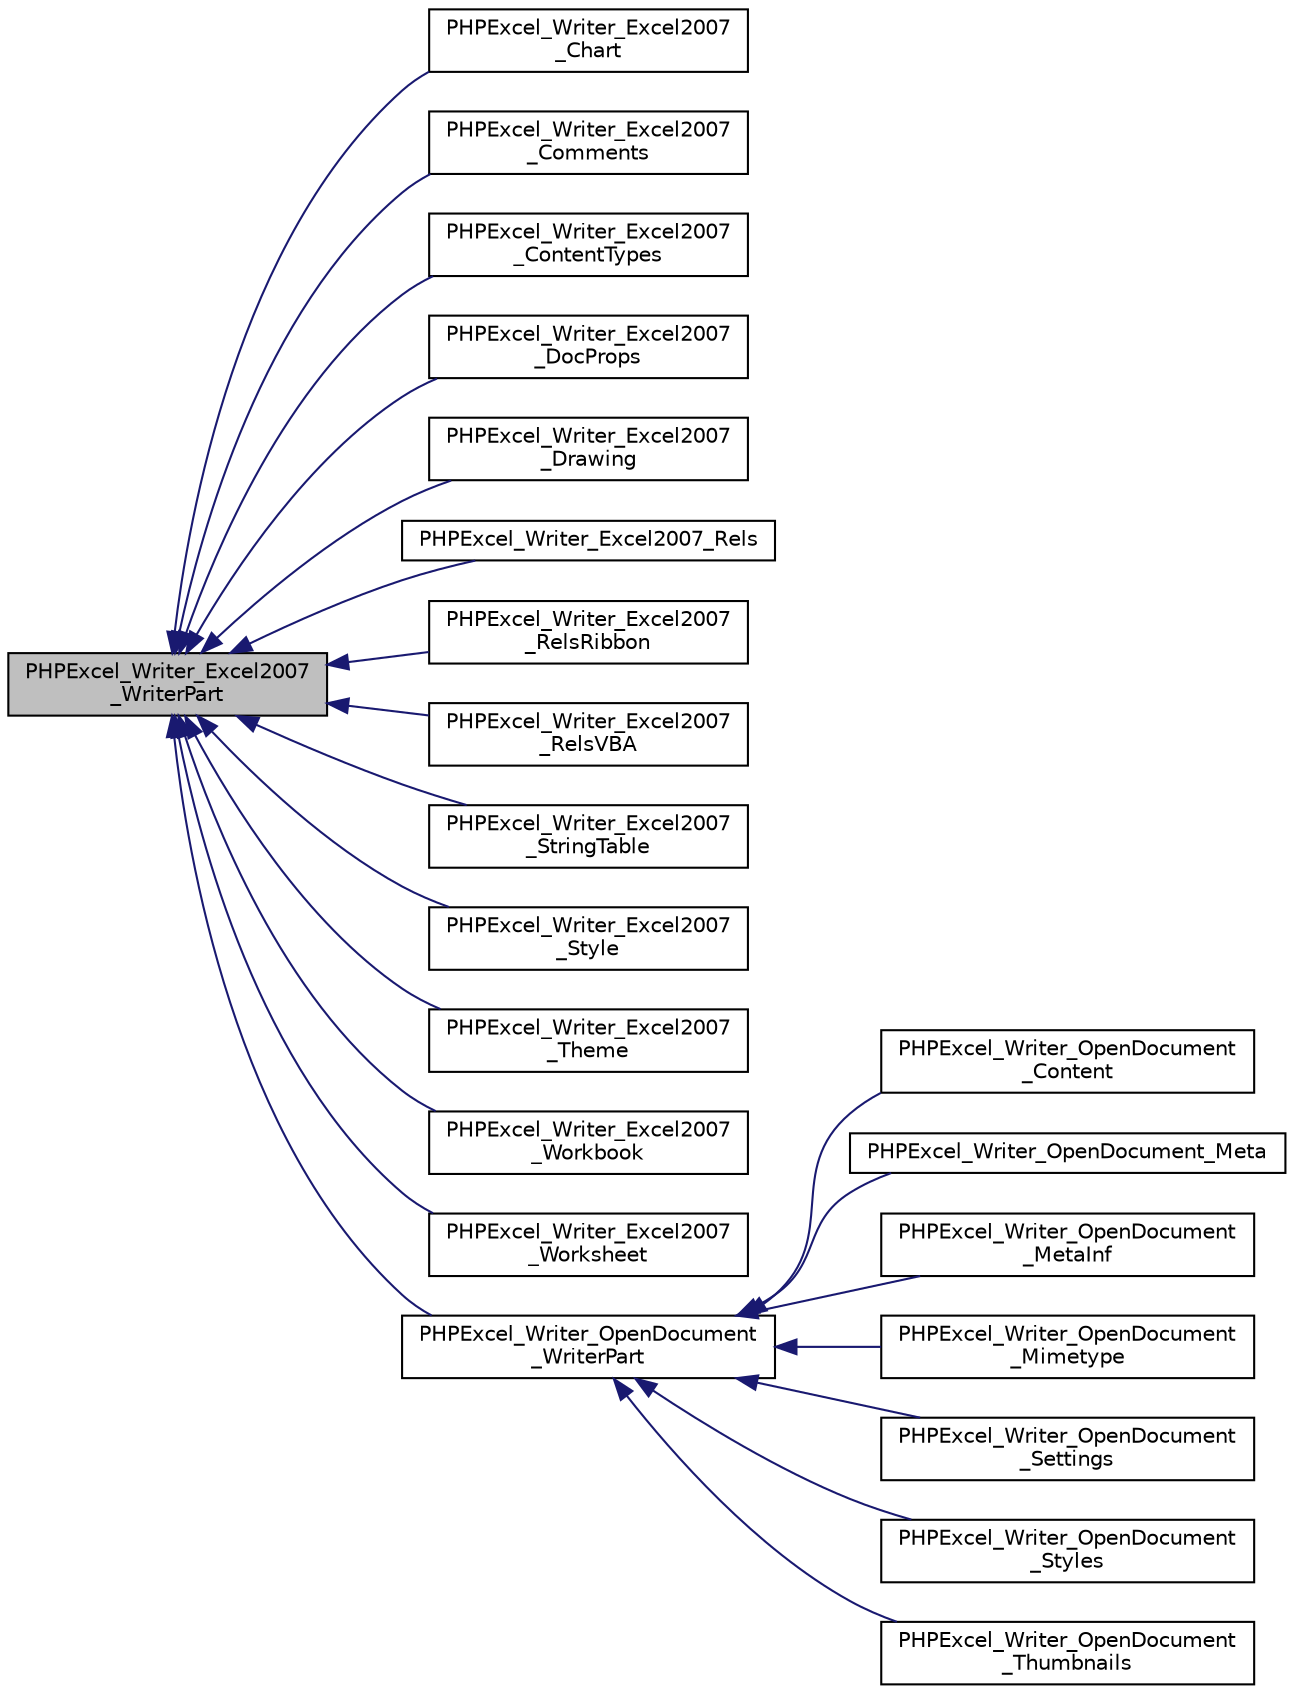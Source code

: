 digraph "PHPExcel_Writer_Excel2007_WriterPart"
{
  edge [fontname="Helvetica",fontsize="10",labelfontname="Helvetica",labelfontsize="10"];
  node [fontname="Helvetica",fontsize="10",shape=record];
  rankdir="LR";
  Node0 [label="PHPExcel_Writer_Excel2007\l_WriterPart",height=0.2,width=0.4,color="black", fillcolor="grey75", style="filled", fontcolor="black"];
  Node0 -> Node1 [dir="back",color="midnightblue",fontsize="10",style="solid",fontname="Helvetica"];
  Node1 [label="PHPExcel_Writer_Excel2007\l_Chart",height=0.2,width=0.4,color="black", fillcolor="white", style="filled",URL="$class_p_h_p_excel___writer___excel2007___chart.html"];
  Node0 -> Node2 [dir="back",color="midnightblue",fontsize="10",style="solid",fontname="Helvetica"];
  Node2 [label="PHPExcel_Writer_Excel2007\l_Comments",height=0.2,width=0.4,color="black", fillcolor="white", style="filled",URL="$class_p_h_p_excel___writer___excel2007___comments.html"];
  Node0 -> Node3 [dir="back",color="midnightblue",fontsize="10",style="solid",fontname="Helvetica"];
  Node3 [label="PHPExcel_Writer_Excel2007\l_ContentTypes",height=0.2,width=0.4,color="black", fillcolor="white", style="filled",URL="$class_p_h_p_excel___writer___excel2007___content_types.html"];
  Node0 -> Node4 [dir="back",color="midnightblue",fontsize="10",style="solid",fontname="Helvetica"];
  Node4 [label="PHPExcel_Writer_Excel2007\l_DocProps",height=0.2,width=0.4,color="black", fillcolor="white", style="filled",URL="$class_p_h_p_excel___writer___excel2007___doc_props.html"];
  Node0 -> Node5 [dir="back",color="midnightblue",fontsize="10",style="solid",fontname="Helvetica"];
  Node5 [label="PHPExcel_Writer_Excel2007\l_Drawing",height=0.2,width=0.4,color="black", fillcolor="white", style="filled",URL="$class_p_h_p_excel___writer___excel2007___drawing.html"];
  Node0 -> Node6 [dir="back",color="midnightblue",fontsize="10",style="solid",fontname="Helvetica"];
  Node6 [label="PHPExcel_Writer_Excel2007_Rels",height=0.2,width=0.4,color="black", fillcolor="white", style="filled",URL="$class_p_h_p_excel___writer___excel2007___rels.html"];
  Node0 -> Node7 [dir="back",color="midnightblue",fontsize="10",style="solid",fontname="Helvetica"];
  Node7 [label="PHPExcel_Writer_Excel2007\l_RelsRibbon",height=0.2,width=0.4,color="black", fillcolor="white", style="filled",URL="$class_p_h_p_excel___writer___excel2007___rels_ribbon.html"];
  Node0 -> Node8 [dir="back",color="midnightblue",fontsize="10",style="solid",fontname="Helvetica"];
  Node8 [label="PHPExcel_Writer_Excel2007\l_RelsVBA",height=0.2,width=0.4,color="black", fillcolor="white", style="filled",URL="$class_p_h_p_excel___writer___excel2007___rels_v_b_a.html"];
  Node0 -> Node9 [dir="back",color="midnightblue",fontsize="10",style="solid",fontname="Helvetica"];
  Node9 [label="PHPExcel_Writer_Excel2007\l_StringTable",height=0.2,width=0.4,color="black", fillcolor="white", style="filled",URL="$class_p_h_p_excel___writer___excel2007___string_table.html"];
  Node0 -> Node10 [dir="back",color="midnightblue",fontsize="10",style="solid",fontname="Helvetica"];
  Node10 [label="PHPExcel_Writer_Excel2007\l_Style",height=0.2,width=0.4,color="black", fillcolor="white", style="filled",URL="$class_p_h_p_excel___writer___excel2007___style.html"];
  Node0 -> Node11 [dir="back",color="midnightblue",fontsize="10",style="solid",fontname="Helvetica"];
  Node11 [label="PHPExcel_Writer_Excel2007\l_Theme",height=0.2,width=0.4,color="black", fillcolor="white", style="filled",URL="$class_p_h_p_excel___writer___excel2007___theme.html"];
  Node0 -> Node12 [dir="back",color="midnightblue",fontsize="10",style="solid",fontname="Helvetica"];
  Node12 [label="PHPExcel_Writer_Excel2007\l_Workbook",height=0.2,width=0.4,color="black", fillcolor="white", style="filled",URL="$class_p_h_p_excel___writer___excel2007___workbook.html"];
  Node0 -> Node13 [dir="back",color="midnightblue",fontsize="10",style="solid",fontname="Helvetica"];
  Node13 [label="PHPExcel_Writer_Excel2007\l_Worksheet",height=0.2,width=0.4,color="black", fillcolor="white", style="filled",URL="$class_p_h_p_excel___writer___excel2007___worksheet.html"];
  Node0 -> Node14 [dir="back",color="midnightblue",fontsize="10",style="solid",fontname="Helvetica"];
  Node14 [label="PHPExcel_Writer_OpenDocument\l_WriterPart",height=0.2,width=0.4,color="black", fillcolor="white", style="filled",URL="$class_p_h_p_excel___writer___open_document___writer_part.html"];
  Node14 -> Node15 [dir="back",color="midnightblue",fontsize="10",style="solid",fontname="Helvetica"];
  Node15 [label="PHPExcel_Writer_OpenDocument\l_Content",height=0.2,width=0.4,color="black", fillcolor="white", style="filled",URL="$class_p_h_p_excel___writer___open_document___content.html"];
  Node14 -> Node16 [dir="back",color="midnightblue",fontsize="10",style="solid",fontname="Helvetica"];
  Node16 [label="PHPExcel_Writer_OpenDocument_Meta",height=0.2,width=0.4,color="black", fillcolor="white", style="filled",URL="$class_p_h_p_excel___writer___open_document___meta.html"];
  Node14 -> Node17 [dir="back",color="midnightblue",fontsize="10",style="solid",fontname="Helvetica"];
  Node17 [label="PHPExcel_Writer_OpenDocument\l_MetaInf",height=0.2,width=0.4,color="black", fillcolor="white", style="filled",URL="$class_p_h_p_excel___writer___open_document___meta_inf.html"];
  Node14 -> Node18 [dir="back",color="midnightblue",fontsize="10",style="solid",fontname="Helvetica"];
  Node18 [label="PHPExcel_Writer_OpenDocument\l_Mimetype",height=0.2,width=0.4,color="black", fillcolor="white", style="filled",URL="$class_p_h_p_excel___writer___open_document___mimetype.html"];
  Node14 -> Node19 [dir="back",color="midnightblue",fontsize="10",style="solid",fontname="Helvetica"];
  Node19 [label="PHPExcel_Writer_OpenDocument\l_Settings",height=0.2,width=0.4,color="black", fillcolor="white", style="filled",URL="$class_p_h_p_excel___writer___open_document___settings.html"];
  Node14 -> Node20 [dir="back",color="midnightblue",fontsize="10",style="solid",fontname="Helvetica"];
  Node20 [label="PHPExcel_Writer_OpenDocument\l_Styles",height=0.2,width=0.4,color="black", fillcolor="white", style="filled",URL="$class_p_h_p_excel___writer___open_document___styles.html"];
  Node14 -> Node21 [dir="back",color="midnightblue",fontsize="10",style="solid",fontname="Helvetica"];
  Node21 [label="PHPExcel_Writer_OpenDocument\l_Thumbnails",height=0.2,width=0.4,color="black", fillcolor="white", style="filled",URL="$class_p_h_p_excel___writer___open_document___thumbnails.html"];
}
